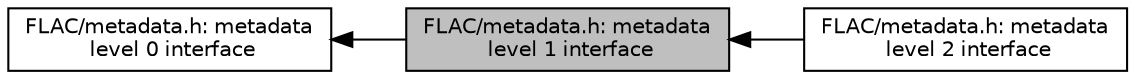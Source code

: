 digraph "FLAC/metadata.h: metadata level 1 interface"
{
  edge [fontname="Helvetica",fontsize="10",labelfontname="Helvetica",labelfontsize="10"];
  node [fontname="Helvetica",fontsize="10",shape=box];
  rankdir=LR;
  Node2 [label="FLAC/metadata.h: metadata\l level 0 interface",height=0.2,width=0.4,color="black", fillcolor="white", style="filled",URL="$dc/d8e/group__flac__metadata__level0.html",tooltip="The level 0 interface consists of individual routines to read the STREAMINFO, VORBIS_COMMENT,..."];
  Node1 [label="FLAC/metadata.h: metadata\l level 1 interface",height=0.2,width=0.4,color="black", fillcolor="grey75", style="filled", fontcolor="black",tooltip="The level 1 interface provides read-write access to FLAC file metadata and operates directly on the F..."];
  Node3 [label="FLAC/metadata.h: metadata\l level 2 interface",height=0.2,width=0.4,color="black", fillcolor="white", style="filled",URL="$d5/dcf/group__flac__metadata__level2.html",tooltip="The level 2 interface provides read-write access to FLAC file metadata; all metadata is read into mem..."];
  Node2->Node1 [shape=plaintext, dir="back", style="solid"];
  Node1->Node3 [shape=plaintext, dir="back", style="solid"];
}
